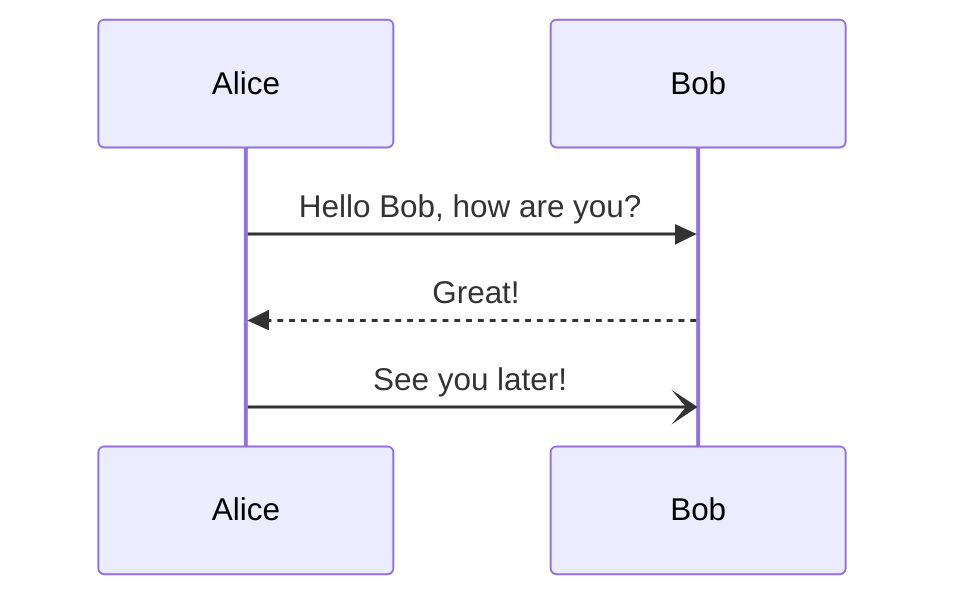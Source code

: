 sequenceDiagram
    participant Alice
    participant Bob
    Alice->>Bob: Hello Bob, how are you?
    Bob-->>Alice: Great!
    Alice-)Bob: See you later!